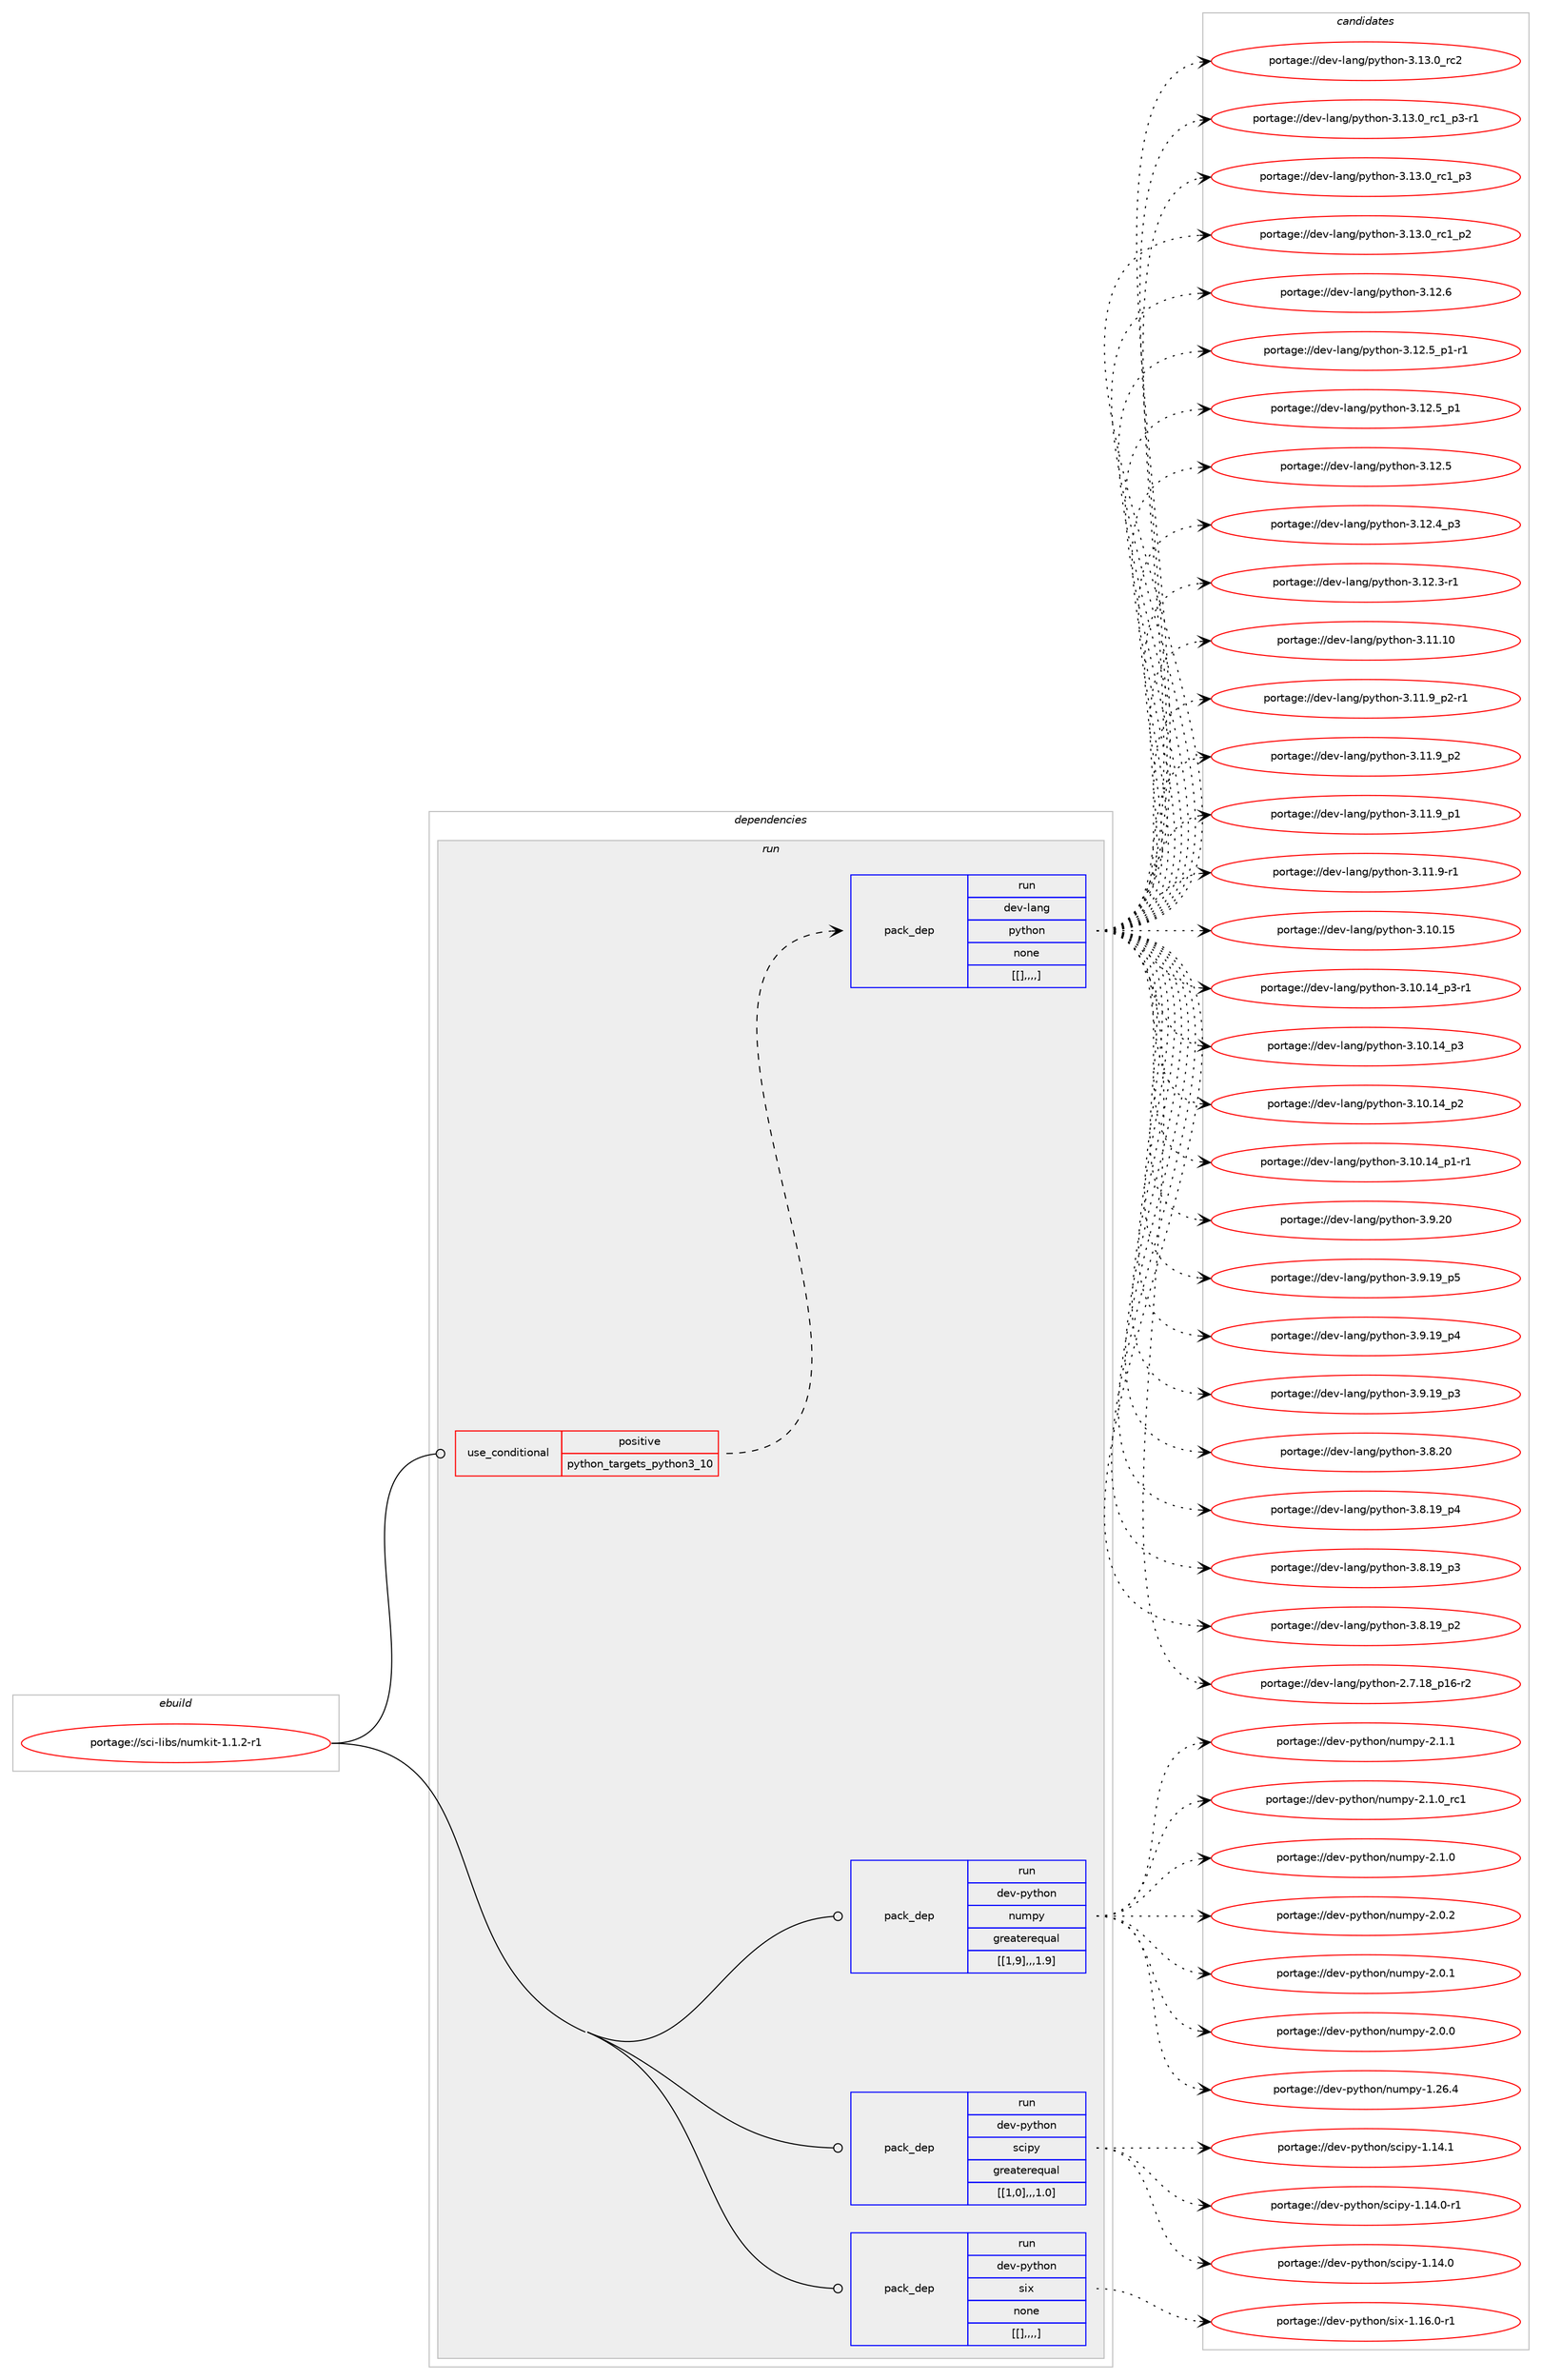 digraph prolog {

# *************
# Graph options
# *************

newrank=true;
concentrate=true;
compound=true;
graph [rankdir=LR,fontname=Helvetica,fontsize=10,ranksep=1.5];#, ranksep=2.5, nodesep=0.2];
edge  [arrowhead=vee];
node  [fontname=Helvetica,fontsize=10];

# **********
# The ebuild
# **********

subgraph cluster_leftcol {
color=gray;
label=<<i>ebuild</i>>;
id [label="portage://sci-libs/numkit-1.1.2-r1", color=red, width=4, href="../sci-libs/numkit-1.1.2-r1.svg"];
}

# ****************
# The dependencies
# ****************

subgraph cluster_midcol {
color=gray;
label=<<i>dependencies</i>>;
subgraph cluster_compile {
fillcolor="#eeeeee";
style=filled;
label=<<i>compile</i>>;
}
subgraph cluster_compileandrun {
fillcolor="#eeeeee";
style=filled;
label=<<i>compile and run</i>>;
}
subgraph cluster_run {
fillcolor="#eeeeee";
style=filled;
label=<<i>run</i>>;
subgraph cond110952 {
dependency420258 [label=<<TABLE BORDER="0" CELLBORDER="1" CELLSPACING="0" CELLPADDING="4"><TR><TD ROWSPAN="3" CELLPADDING="10">use_conditional</TD></TR><TR><TD>positive</TD></TR><TR><TD>python_targets_python3_10</TD></TR></TABLE>>, shape=none, color=red];
subgraph pack306298 {
dependency420259 [label=<<TABLE BORDER="0" CELLBORDER="1" CELLSPACING="0" CELLPADDING="4" WIDTH="220"><TR><TD ROWSPAN="6" CELLPADDING="30">pack_dep</TD></TR><TR><TD WIDTH="110">run</TD></TR><TR><TD>dev-lang</TD></TR><TR><TD>python</TD></TR><TR><TD>none</TD></TR><TR><TD>[[],,,,]</TD></TR></TABLE>>, shape=none, color=blue];
}
dependency420258:e -> dependency420259:w [weight=20,style="dashed",arrowhead="vee"];
}
id:e -> dependency420258:w [weight=20,style="solid",arrowhead="odot"];
subgraph pack306299 {
dependency420260 [label=<<TABLE BORDER="0" CELLBORDER="1" CELLSPACING="0" CELLPADDING="4" WIDTH="220"><TR><TD ROWSPAN="6" CELLPADDING="30">pack_dep</TD></TR><TR><TD WIDTH="110">run</TD></TR><TR><TD>dev-python</TD></TR><TR><TD>numpy</TD></TR><TR><TD>greaterequal</TD></TR><TR><TD>[[1,9],,,1.9]</TD></TR></TABLE>>, shape=none, color=blue];
}
id:e -> dependency420260:w [weight=20,style="solid",arrowhead="odot"];
subgraph pack306300 {
dependency420261 [label=<<TABLE BORDER="0" CELLBORDER="1" CELLSPACING="0" CELLPADDING="4" WIDTH="220"><TR><TD ROWSPAN="6" CELLPADDING="30">pack_dep</TD></TR><TR><TD WIDTH="110">run</TD></TR><TR><TD>dev-python</TD></TR><TR><TD>scipy</TD></TR><TR><TD>greaterequal</TD></TR><TR><TD>[[1,0],,,1.0]</TD></TR></TABLE>>, shape=none, color=blue];
}
id:e -> dependency420261:w [weight=20,style="solid",arrowhead="odot"];
subgraph pack306301 {
dependency420262 [label=<<TABLE BORDER="0" CELLBORDER="1" CELLSPACING="0" CELLPADDING="4" WIDTH="220"><TR><TD ROWSPAN="6" CELLPADDING="30">pack_dep</TD></TR><TR><TD WIDTH="110">run</TD></TR><TR><TD>dev-python</TD></TR><TR><TD>six</TD></TR><TR><TD>none</TD></TR><TR><TD>[[],,,,]</TD></TR></TABLE>>, shape=none, color=blue];
}
id:e -> dependency420262:w [weight=20,style="solid",arrowhead="odot"];
}
}

# **************
# The candidates
# **************

subgraph cluster_choices {
rank=same;
color=gray;
label=<<i>candidates</i>>;

subgraph choice306298 {
color=black;
nodesep=1;
choice10010111845108971101034711212111610411111045514649514648951149950 [label="portage://dev-lang/python-3.13.0_rc2", color=red, width=4,href="../dev-lang/python-3.13.0_rc2.svg"];
choice1001011184510897110103471121211161041111104551464951464895114994995112514511449 [label="portage://dev-lang/python-3.13.0_rc1_p3-r1", color=red, width=4,href="../dev-lang/python-3.13.0_rc1_p3-r1.svg"];
choice100101118451089711010347112121116104111110455146495146489511499499511251 [label="portage://dev-lang/python-3.13.0_rc1_p3", color=red, width=4,href="../dev-lang/python-3.13.0_rc1_p3.svg"];
choice100101118451089711010347112121116104111110455146495146489511499499511250 [label="portage://dev-lang/python-3.13.0_rc1_p2", color=red, width=4,href="../dev-lang/python-3.13.0_rc1_p2.svg"];
choice10010111845108971101034711212111610411111045514649504654 [label="portage://dev-lang/python-3.12.6", color=red, width=4,href="../dev-lang/python-3.12.6.svg"];
choice1001011184510897110103471121211161041111104551464950465395112494511449 [label="portage://dev-lang/python-3.12.5_p1-r1", color=red, width=4,href="../dev-lang/python-3.12.5_p1-r1.svg"];
choice100101118451089711010347112121116104111110455146495046539511249 [label="portage://dev-lang/python-3.12.5_p1", color=red, width=4,href="../dev-lang/python-3.12.5_p1.svg"];
choice10010111845108971101034711212111610411111045514649504653 [label="portage://dev-lang/python-3.12.5", color=red, width=4,href="../dev-lang/python-3.12.5.svg"];
choice100101118451089711010347112121116104111110455146495046529511251 [label="portage://dev-lang/python-3.12.4_p3", color=red, width=4,href="../dev-lang/python-3.12.4_p3.svg"];
choice100101118451089711010347112121116104111110455146495046514511449 [label="portage://dev-lang/python-3.12.3-r1", color=red, width=4,href="../dev-lang/python-3.12.3-r1.svg"];
choice1001011184510897110103471121211161041111104551464949464948 [label="portage://dev-lang/python-3.11.10", color=red, width=4,href="../dev-lang/python-3.11.10.svg"];
choice1001011184510897110103471121211161041111104551464949465795112504511449 [label="portage://dev-lang/python-3.11.9_p2-r1", color=red, width=4,href="../dev-lang/python-3.11.9_p2-r1.svg"];
choice100101118451089711010347112121116104111110455146494946579511250 [label="portage://dev-lang/python-3.11.9_p2", color=red, width=4,href="../dev-lang/python-3.11.9_p2.svg"];
choice100101118451089711010347112121116104111110455146494946579511249 [label="portage://dev-lang/python-3.11.9_p1", color=red, width=4,href="../dev-lang/python-3.11.9_p1.svg"];
choice100101118451089711010347112121116104111110455146494946574511449 [label="portage://dev-lang/python-3.11.9-r1", color=red, width=4,href="../dev-lang/python-3.11.9-r1.svg"];
choice1001011184510897110103471121211161041111104551464948464953 [label="portage://dev-lang/python-3.10.15", color=red, width=4,href="../dev-lang/python-3.10.15.svg"];
choice100101118451089711010347112121116104111110455146494846495295112514511449 [label="portage://dev-lang/python-3.10.14_p3-r1", color=red, width=4,href="../dev-lang/python-3.10.14_p3-r1.svg"];
choice10010111845108971101034711212111610411111045514649484649529511251 [label="portage://dev-lang/python-3.10.14_p3", color=red, width=4,href="../dev-lang/python-3.10.14_p3.svg"];
choice10010111845108971101034711212111610411111045514649484649529511250 [label="portage://dev-lang/python-3.10.14_p2", color=red, width=4,href="../dev-lang/python-3.10.14_p2.svg"];
choice100101118451089711010347112121116104111110455146494846495295112494511449 [label="portage://dev-lang/python-3.10.14_p1-r1", color=red, width=4,href="../dev-lang/python-3.10.14_p1-r1.svg"];
choice10010111845108971101034711212111610411111045514657465048 [label="portage://dev-lang/python-3.9.20", color=red, width=4,href="../dev-lang/python-3.9.20.svg"];
choice100101118451089711010347112121116104111110455146574649579511253 [label="portage://dev-lang/python-3.9.19_p5", color=red, width=4,href="../dev-lang/python-3.9.19_p5.svg"];
choice100101118451089711010347112121116104111110455146574649579511252 [label="portage://dev-lang/python-3.9.19_p4", color=red, width=4,href="../dev-lang/python-3.9.19_p4.svg"];
choice100101118451089711010347112121116104111110455146574649579511251 [label="portage://dev-lang/python-3.9.19_p3", color=red, width=4,href="../dev-lang/python-3.9.19_p3.svg"];
choice10010111845108971101034711212111610411111045514656465048 [label="portage://dev-lang/python-3.8.20", color=red, width=4,href="../dev-lang/python-3.8.20.svg"];
choice100101118451089711010347112121116104111110455146564649579511252 [label="portage://dev-lang/python-3.8.19_p4", color=red, width=4,href="../dev-lang/python-3.8.19_p4.svg"];
choice100101118451089711010347112121116104111110455146564649579511251 [label="portage://dev-lang/python-3.8.19_p3", color=red, width=4,href="../dev-lang/python-3.8.19_p3.svg"];
choice100101118451089711010347112121116104111110455146564649579511250 [label="portage://dev-lang/python-3.8.19_p2", color=red, width=4,href="../dev-lang/python-3.8.19_p2.svg"];
choice100101118451089711010347112121116104111110455046554649569511249544511450 [label="portage://dev-lang/python-2.7.18_p16-r2", color=red, width=4,href="../dev-lang/python-2.7.18_p16-r2.svg"];
dependency420259:e -> choice10010111845108971101034711212111610411111045514649514648951149950:w [style=dotted,weight="100"];
dependency420259:e -> choice1001011184510897110103471121211161041111104551464951464895114994995112514511449:w [style=dotted,weight="100"];
dependency420259:e -> choice100101118451089711010347112121116104111110455146495146489511499499511251:w [style=dotted,weight="100"];
dependency420259:e -> choice100101118451089711010347112121116104111110455146495146489511499499511250:w [style=dotted,weight="100"];
dependency420259:e -> choice10010111845108971101034711212111610411111045514649504654:w [style=dotted,weight="100"];
dependency420259:e -> choice1001011184510897110103471121211161041111104551464950465395112494511449:w [style=dotted,weight="100"];
dependency420259:e -> choice100101118451089711010347112121116104111110455146495046539511249:w [style=dotted,weight="100"];
dependency420259:e -> choice10010111845108971101034711212111610411111045514649504653:w [style=dotted,weight="100"];
dependency420259:e -> choice100101118451089711010347112121116104111110455146495046529511251:w [style=dotted,weight="100"];
dependency420259:e -> choice100101118451089711010347112121116104111110455146495046514511449:w [style=dotted,weight="100"];
dependency420259:e -> choice1001011184510897110103471121211161041111104551464949464948:w [style=dotted,weight="100"];
dependency420259:e -> choice1001011184510897110103471121211161041111104551464949465795112504511449:w [style=dotted,weight="100"];
dependency420259:e -> choice100101118451089711010347112121116104111110455146494946579511250:w [style=dotted,weight="100"];
dependency420259:e -> choice100101118451089711010347112121116104111110455146494946579511249:w [style=dotted,weight="100"];
dependency420259:e -> choice100101118451089711010347112121116104111110455146494946574511449:w [style=dotted,weight="100"];
dependency420259:e -> choice1001011184510897110103471121211161041111104551464948464953:w [style=dotted,weight="100"];
dependency420259:e -> choice100101118451089711010347112121116104111110455146494846495295112514511449:w [style=dotted,weight="100"];
dependency420259:e -> choice10010111845108971101034711212111610411111045514649484649529511251:w [style=dotted,weight="100"];
dependency420259:e -> choice10010111845108971101034711212111610411111045514649484649529511250:w [style=dotted,weight="100"];
dependency420259:e -> choice100101118451089711010347112121116104111110455146494846495295112494511449:w [style=dotted,weight="100"];
dependency420259:e -> choice10010111845108971101034711212111610411111045514657465048:w [style=dotted,weight="100"];
dependency420259:e -> choice100101118451089711010347112121116104111110455146574649579511253:w [style=dotted,weight="100"];
dependency420259:e -> choice100101118451089711010347112121116104111110455146574649579511252:w [style=dotted,weight="100"];
dependency420259:e -> choice100101118451089711010347112121116104111110455146574649579511251:w [style=dotted,weight="100"];
dependency420259:e -> choice10010111845108971101034711212111610411111045514656465048:w [style=dotted,weight="100"];
dependency420259:e -> choice100101118451089711010347112121116104111110455146564649579511252:w [style=dotted,weight="100"];
dependency420259:e -> choice100101118451089711010347112121116104111110455146564649579511251:w [style=dotted,weight="100"];
dependency420259:e -> choice100101118451089711010347112121116104111110455146564649579511250:w [style=dotted,weight="100"];
dependency420259:e -> choice100101118451089711010347112121116104111110455046554649569511249544511450:w [style=dotted,weight="100"];
}
subgraph choice306299 {
color=black;
nodesep=1;
choice1001011184511212111610411111047110117109112121455046494649 [label="portage://dev-python/numpy-2.1.1", color=red, width=4,href="../dev-python/numpy-2.1.1.svg"];
choice1001011184511212111610411111047110117109112121455046494648951149949 [label="portage://dev-python/numpy-2.1.0_rc1", color=red, width=4,href="../dev-python/numpy-2.1.0_rc1.svg"];
choice1001011184511212111610411111047110117109112121455046494648 [label="portage://dev-python/numpy-2.1.0", color=red, width=4,href="../dev-python/numpy-2.1.0.svg"];
choice1001011184511212111610411111047110117109112121455046484650 [label="portage://dev-python/numpy-2.0.2", color=red, width=4,href="../dev-python/numpy-2.0.2.svg"];
choice1001011184511212111610411111047110117109112121455046484649 [label="portage://dev-python/numpy-2.0.1", color=red, width=4,href="../dev-python/numpy-2.0.1.svg"];
choice1001011184511212111610411111047110117109112121455046484648 [label="portage://dev-python/numpy-2.0.0", color=red, width=4,href="../dev-python/numpy-2.0.0.svg"];
choice100101118451121211161041111104711011710911212145494650544652 [label="portage://dev-python/numpy-1.26.4", color=red, width=4,href="../dev-python/numpy-1.26.4.svg"];
dependency420260:e -> choice1001011184511212111610411111047110117109112121455046494649:w [style=dotted,weight="100"];
dependency420260:e -> choice1001011184511212111610411111047110117109112121455046494648951149949:w [style=dotted,weight="100"];
dependency420260:e -> choice1001011184511212111610411111047110117109112121455046494648:w [style=dotted,weight="100"];
dependency420260:e -> choice1001011184511212111610411111047110117109112121455046484650:w [style=dotted,weight="100"];
dependency420260:e -> choice1001011184511212111610411111047110117109112121455046484649:w [style=dotted,weight="100"];
dependency420260:e -> choice1001011184511212111610411111047110117109112121455046484648:w [style=dotted,weight="100"];
dependency420260:e -> choice100101118451121211161041111104711011710911212145494650544652:w [style=dotted,weight="100"];
}
subgraph choice306300 {
color=black;
nodesep=1;
choice10010111845112121116104111110471159910511212145494649524649 [label="portage://dev-python/scipy-1.14.1", color=red, width=4,href="../dev-python/scipy-1.14.1.svg"];
choice100101118451121211161041111104711599105112121454946495246484511449 [label="portage://dev-python/scipy-1.14.0-r1", color=red, width=4,href="../dev-python/scipy-1.14.0-r1.svg"];
choice10010111845112121116104111110471159910511212145494649524648 [label="portage://dev-python/scipy-1.14.0", color=red, width=4,href="../dev-python/scipy-1.14.0.svg"];
dependency420261:e -> choice10010111845112121116104111110471159910511212145494649524649:w [style=dotted,weight="100"];
dependency420261:e -> choice100101118451121211161041111104711599105112121454946495246484511449:w [style=dotted,weight="100"];
dependency420261:e -> choice10010111845112121116104111110471159910511212145494649524648:w [style=dotted,weight="100"];
}
subgraph choice306301 {
color=black;
nodesep=1;
choice1001011184511212111610411111047115105120454946495446484511449 [label="portage://dev-python/six-1.16.0-r1", color=red, width=4,href="../dev-python/six-1.16.0-r1.svg"];
dependency420262:e -> choice1001011184511212111610411111047115105120454946495446484511449:w [style=dotted,weight="100"];
}
}

}
